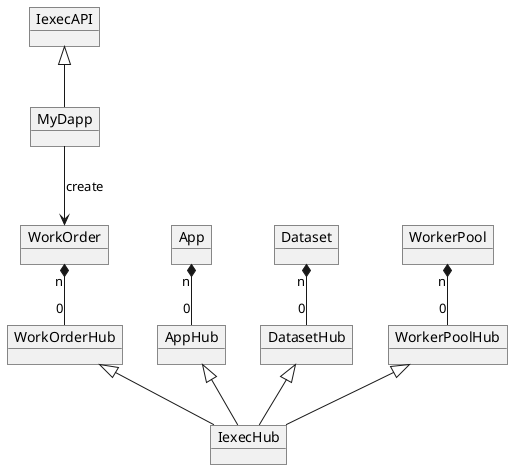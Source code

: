 @startuml
object IexecAPI
object MyDapp

IexecAPI <|-- MyDapp

object App
object AppHub

object Dataset
object DatasetHub

object WorkOrder
object WorkOrderHub

object WorkerPool
object WorkerPoolHub

object IexecHub

AppHub <|-- IexecHub
DatasetHub <|-- IexecHub
WorkerPoolHub <|-- IexecHub
WorkOrderHub <|-- IexecHub


WorkerPool "n" *-- "0" WorkerPoolHub
App "n" *-- "0" AppHub
Dataset "n" *-- "0" DatasetHub
WorkOrder "n" *-- "0" WorkOrderHub



MyDapp --> WorkOrder: create


@enduml
